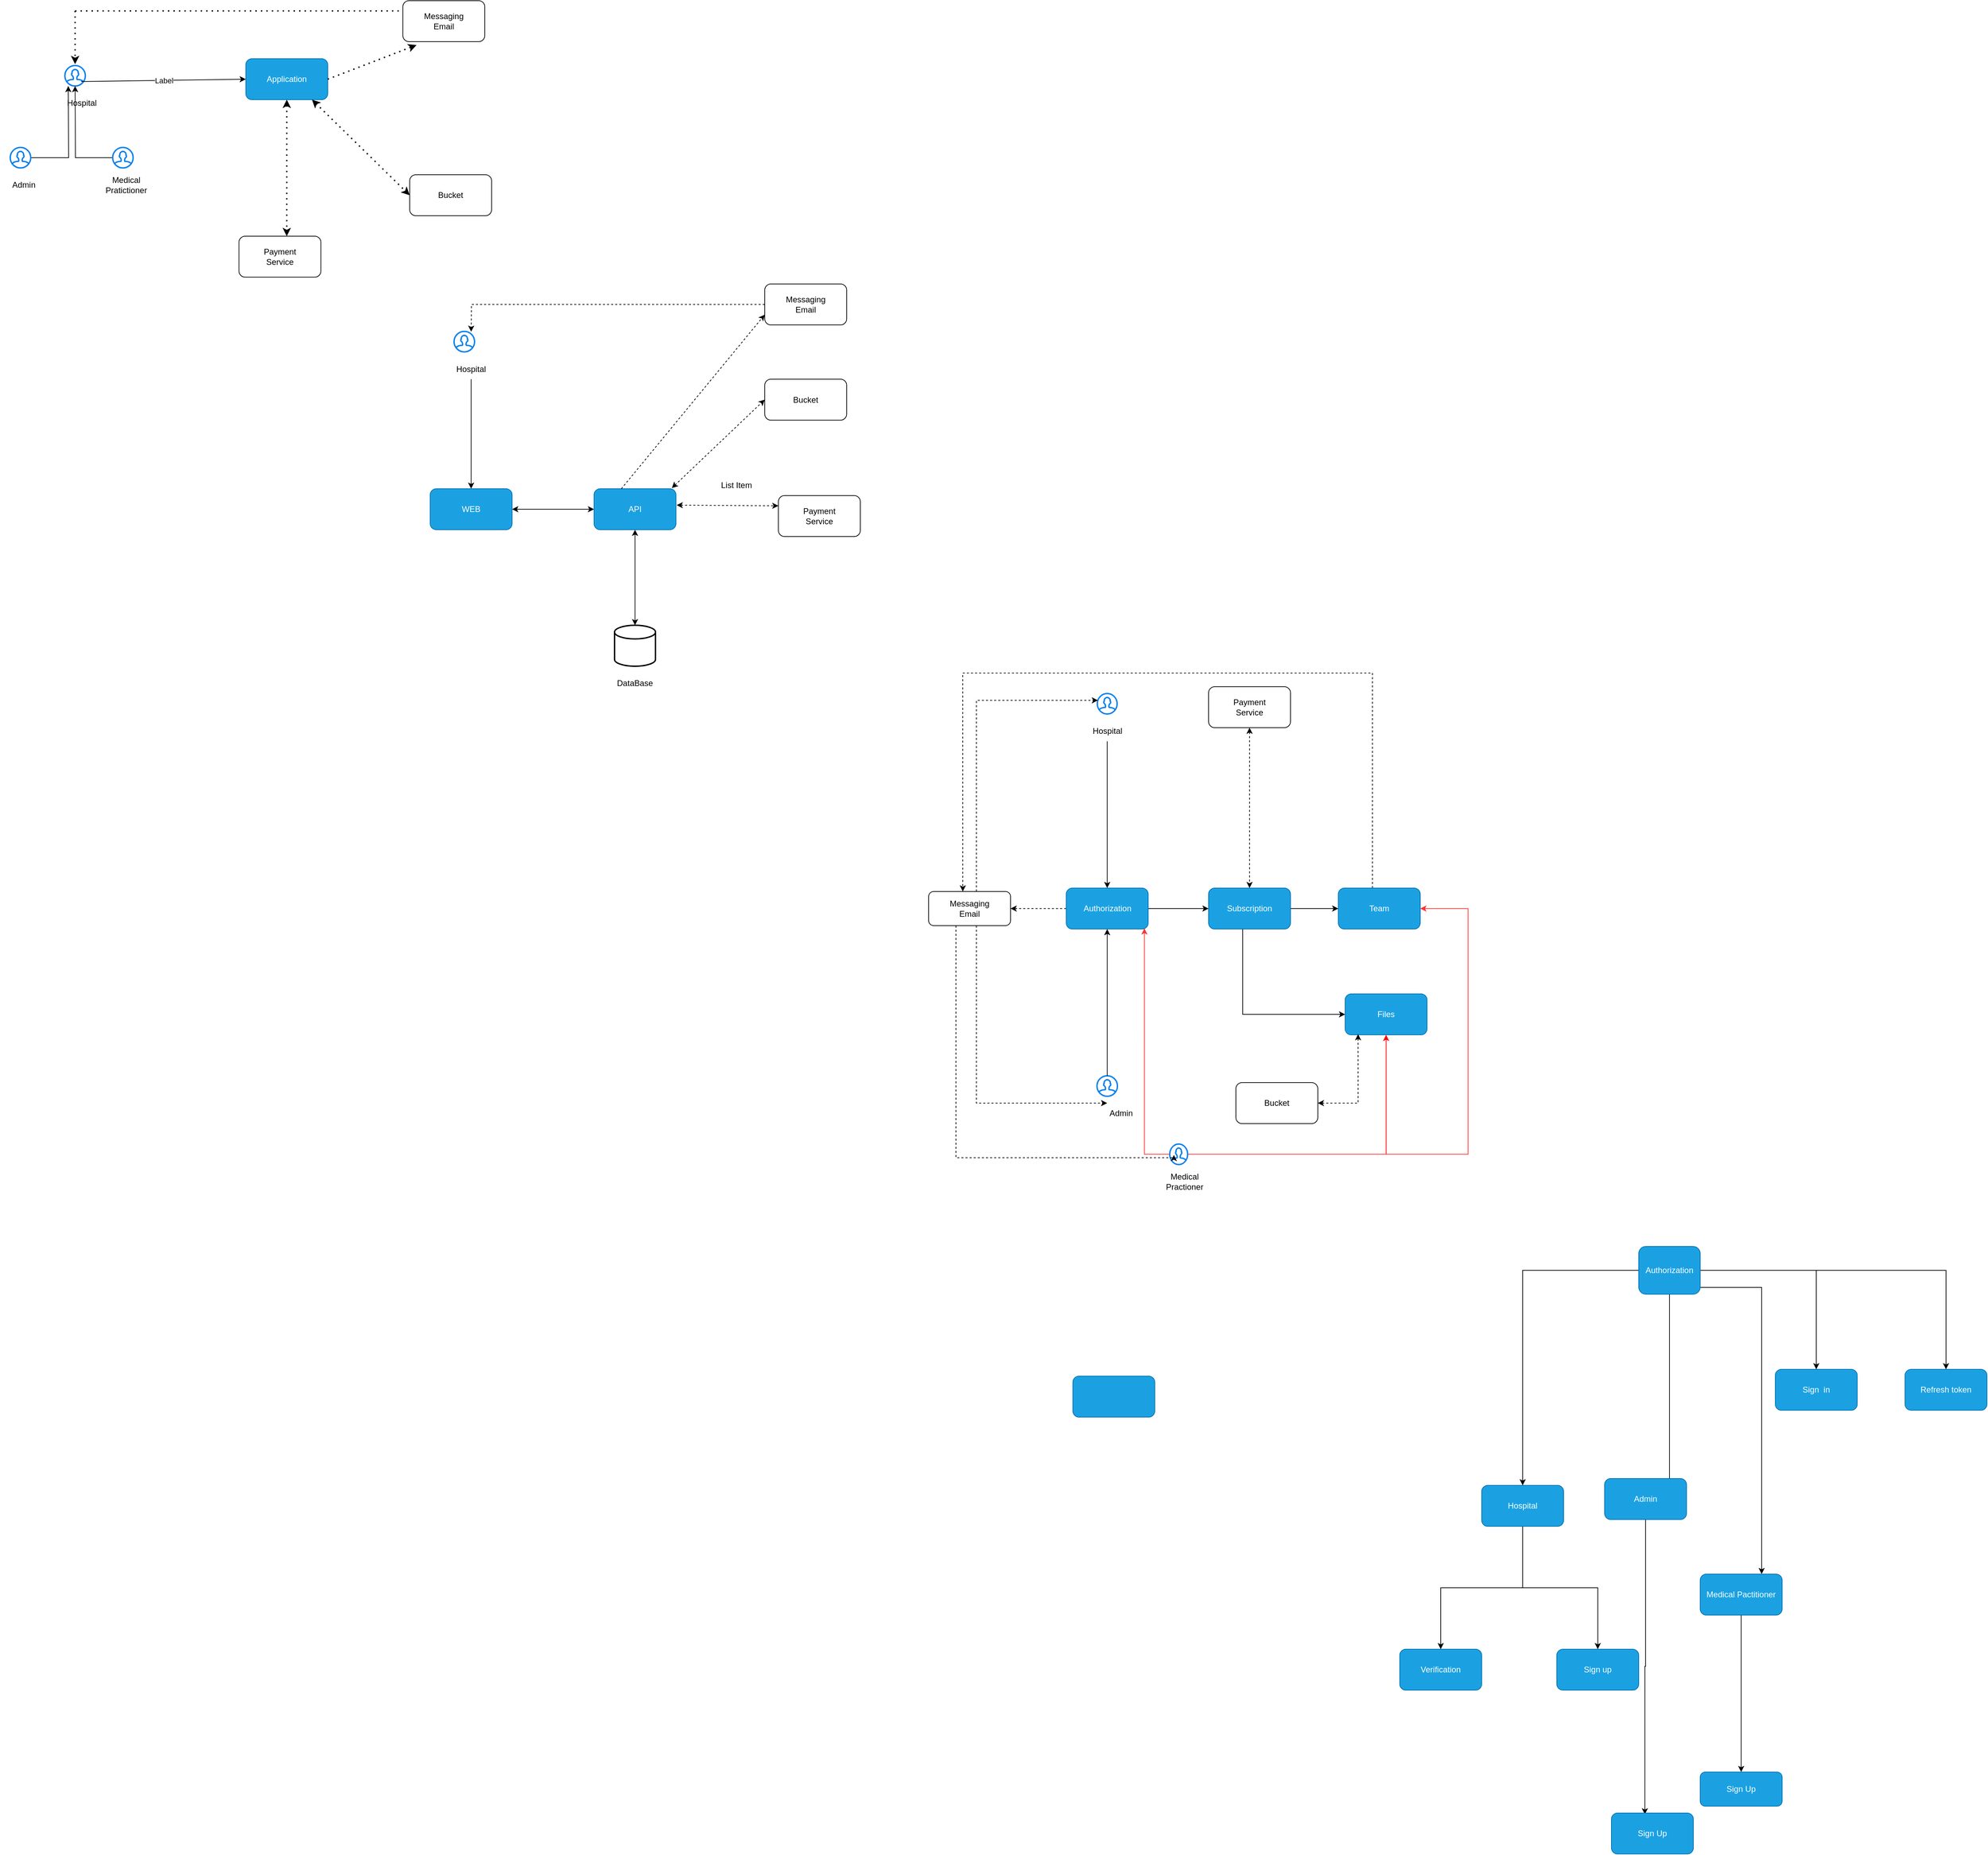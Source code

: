 <mxfile version="21.6.6" type="device">
  <diagram name="Page-1" id="iUmDWSW_JECSCk9qFam6">
    <mxGraphModel dx="954" dy="642" grid="1" gridSize="10" guides="1" tooltips="1" connect="1" arrows="1" fold="1" page="1" pageScale="1" pageWidth="827" pageHeight="1169" math="0" shadow="0">
      <root>
        <mxCell id="0" />
        <mxCell id="1" parent="0" />
        <mxCell id="njAtudCXM7cke4fAsIR4-3" value="" style="group" parent="1" vertex="1" connectable="0">
          <mxGeometry x="110" y="160" width="80" height="70" as="geometry" />
        </mxCell>
        <mxCell id="njAtudCXM7cke4fAsIR4-1" value="" style="html=1;verticalLabelPosition=bottom;align=center;labelBackgroundColor=#ffffff;verticalAlign=top;strokeWidth=2;strokeColor=#0080F0;shadow=0;dashed=0;shape=mxgraph.ios7.icons.user;" parent="njAtudCXM7cke4fAsIR4-3" vertex="1">
          <mxGeometry x="15" width="30" height="30" as="geometry" />
        </mxCell>
        <mxCell id="njAtudCXM7cke4fAsIR4-2" value="Hospital" style="text;html=1;strokeColor=none;fillColor=none;align=center;verticalAlign=middle;whiteSpace=wrap;rounded=0;container=1;" parent="njAtudCXM7cke4fAsIR4-3" vertex="1" collapsed="1">
          <mxGeometry y="40" width="80" height="30" as="geometry">
            <mxRectangle y="40" width="60" height="30" as="alternateBounds" />
          </mxGeometry>
        </mxCell>
        <mxCell id="njAtudCXM7cke4fAsIR4-4" value="Application" style="rounded=1;whiteSpace=wrap;html=1;fillColor=#1ba1e2;fontColor=#ffffff;strokeColor=#006EAF;" parent="1" vertex="1">
          <mxGeometry x="390" y="150" width="120" height="60" as="geometry" />
        </mxCell>
        <mxCell id="njAtudCXM7cke4fAsIR4-5" value="" style="group" parent="1" vertex="1" connectable="0">
          <mxGeometry x="180" y="280" width="70" height="70" as="geometry" />
        </mxCell>
        <mxCell id="njAtudCXM7cke4fAsIR4-32" style="edgeStyle=orthogonalEdgeStyle;rounded=0;orthogonalLoop=1;jettySize=auto;html=1;" parent="njAtudCXM7cke4fAsIR4-5" source="njAtudCXM7cke4fAsIR4-6" edge="1">
          <mxGeometry relative="1" as="geometry">
            <mxPoint x="-40" y="-90" as="targetPoint" />
          </mxGeometry>
        </mxCell>
        <mxCell id="njAtudCXM7cke4fAsIR4-6" value="" style="html=1;verticalLabelPosition=bottom;align=center;labelBackgroundColor=#ffffff;verticalAlign=top;strokeWidth=2;strokeColor=#0080F0;shadow=0;dashed=0;shape=mxgraph.ios7.icons.user;" parent="njAtudCXM7cke4fAsIR4-5" vertex="1">
          <mxGeometry x="15" width="30" height="30" as="geometry" />
        </mxCell>
        <mxCell id="njAtudCXM7cke4fAsIR4-7" value="Medical Pratictioner" style="text;html=1;strokeColor=none;fillColor=none;align=center;verticalAlign=middle;whiteSpace=wrap;rounded=0;container=1;" parent="njAtudCXM7cke4fAsIR4-5" vertex="1" collapsed="1">
          <mxGeometry y="40" width="70" height="30" as="geometry">
            <mxRectangle y="40" width="60" height="30" as="alternateBounds" />
          </mxGeometry>
        </mxCell>
        <mxCell id="njAtudCXM7cke4fAsIR4-9" value="" style="group" parent="1" vertex="1" connectable="0">
          <mxGeometry x="30" y="280" width="70" height="70" as="geometry" />
        </mxCell>
        <mxCell id="njAtudCXM7cke4fAsIR4-31" style="edgeStyle=orthogonalEdgeStyle;rounded=0;orthogonalLoop=1;jettySize=auto;html=1;" parent="njAtudCXM7cke4fAsIR4-9" source="njAtudCXM7cke4fAsIR4-10" edge="1">
          <mxGeometry relative="1" as="geometry">
            <mxPoint x="100" y="-90" as="targetPoint" />
          </mxGeometry>
        </mxCell>
        <mxCell id="njAtudCXM7cke4fAsIR4-10" value="" style="html=1;verticalLabelPosition=bottom;align=center;labelBackgroundColor=#ffffff;verticalAlign=top;strokeWidth=2;strokeColor=#0080F0;shadow=0;dashed=0;shape=mxgraph.ios7.icons.user;" parent="njAtudCXM7cke4fAsIR4-9" vertex="1">
          <mxGeometry x="15" width="30" height="30" as="geometry" />
        </mxCell>
        <mxCell id="njAtudCXM7cke4fAsIR4-11" value="Admin" style="text;html=1;strokeColor=none;fillColor=none;align=center;verticalAlign=middle;whiteSpace=wrap;rounded=0;container=1;" parent="njAtudCXM7cke4fAsIR4-9" vertex="1" collapsed="1">
          <mxGeometry y="40" width="70" height="30" as="geometry">
            <mxRectangle y="40" width="60" height="30" as="alternateBounds" />
          </mxGeometry>
        </mxCell>
        <mxCell id="njAtudCXM7cke4fAsIR4-18" value="" style="endArrow=classic;html=1;rounded=0;exitX=0.8;exitY=0.783;exitDx=0;exitDy=0;exitPerimeter=0;entryX=0;entryY=0.5;entryDx=0;entryDy=0;" parent="1" source="njAtudCXM7cke4fAsIR4-1" target="njAtudCXM7cke4fAsIR4-4" edge="1">
          <mxGeometry relative="1" as="geometry">
            <mxPoint x="210" y="190" as="sourcePoint" />
            <mxPoint x="310" y="190" as="targetPoint" />
          </mxGeometry>
        </mxCell>
        <mxCell id="njAtudCXM7cke4fAsIR4-19" value="Label" style="edgeLabel;resizable=0;html=1;align=center;verticalAlign=middle;" parent="njAtudCXM7cke4fAsIR4-18" connectable="0" vertex="1">
          <mxGeometry relative="1" as="geometry" />
        </mxCell>
        <mxCell id="njAtudCXM7cke4fAsIR4-20" value="Messaging&lt;br&gt;Email" style="rounded=1;whiteSpace=wrap;html=1;" parent="1" vertex="1">
          <mxGeometry x="620" y="65" width="120" height="60" as="geometry" />
        </mxCell>
        <mxCell id="njAtudCXM7cke4fAsIR4-21" value="Payment&lt;br&gt;Service" style="rounded=1;whiteSpace=wrap;html=1;" parent="1" vertex="1">
          <mxGeometry x="380" y="410" width="120" height="60" as="geometry" />
        </mxCell>
        <mxCell id="njAtudCXM7cke4fAsIR4-22" value="" style="endArrow=none;dashed=1;html=1;dashPattern=1 3;strokeWidth=2;rounded=0;entryX=0;entryY=0.25;entryDx=0;entryDy=0;startArrow=none;startFill=0;" parent="1" target="njAtudCXM7cke4fAsIR4-20" edge="1">
          <mxGeometry width="50" height="50" relative="1" as="geometry">
            <mxPoint x="140" y="80" as="sourcePoint" />
            <mxPoint x="610" y="80" as="targetPoint" />
          </mxGeometry>
        </mxCell>
        <mxCell id="njAtudCXM7cke4fAsIR4-24" value="" style="endArrow=classic;dashed=1;html=1;dashPattern=1 3;strokeWidth=2;rounded=0;exitX=0.5;exitY=1;exitDx=0;exitDy=0;startArrow=classic;startFill=1;entryX=0.583;entryY=0;entryDx=0;entryDy=0;entryPerimeter=0;endFill=1;" parent="1" source="njAtudCXM7cke4fAsIR4-4" target="njAtudCXM7cke4fAsIR4-21" edge="1">
          <mxGeometry width="50" height="50" relative="1" as="geometry">
            <mxPoint x="450" y="220" as="sourcePoint" />
            <mxPoint x="450" y="320" as="targetPoint" />
          </mxGeometry>
        </mxCell>
        <mxCell id="njAtudCXM7cke4fAsIR4-27" value="Bucket" style="rounded=1;whiteSpace=wrap;html=1;" parent="1" vertex="1">
          <mxGeometry x="630" y="320" width="120" height="60" as="geometry" />
        </mxCell>
        <mxCell id="njAtudCXM7cke4fAsIR4-28" value="" style="endArrow=classic;dashed=1;html=1;dashPattern=1 3;strokeWidth=2;rounded=0;exitX=0.808;exitY=1;exitDx=0;exitDy=0;startArrow=classic;startFill=1;entryX=0;entryY=0.5;entryDx=0;entryDy=0;endFill=1;exitPerimeter=0;" parent="1" source="njAtudCXM7cke4fAsIR4-4" target="njAtudCXM7cke4fAsIR4-27" edge="1">
          <mxGeometry width="50" height="50" relative="1" as="geometry">
            <mxPoint x="460" y="220" as="sourcePoint" />
            <mxPoint x="460" y="420" as="targetPoint" />
          </mxGeometry>
        </mxCell>
        <mxCell id="njAtudCXM7cke4fAsIR4-29" value="" style="endArrow=classic;dashed=1;html=1;dashPattern=1 3;strokeWidth=2;rounded=0;exitX=1;exitY=0.5;exitDx=0;exitDy=0;startArrow=none;startFill=0;endFill=1;" parent="1" source="njAtudCXM7cke4fAsIR4-4" edge="1">
          <mxGeometry width="50" height="50" relative="1" as="geometry">
            <mxPoint x="460" y="220" as="sourcePoint" />
            <mxPoint x="640" y="130" as="targetPoint" />
            <Array as="points" />
          </mxGeometry>
        </mxCell>
        <mxCell id="njAtudCXM7cke4fAsIR4-30" value="" style="endArrow=classic;dashed=1;html=1;dashPattern=1 3;strokeWidth=2;rounded=0;entryX=0.5;entryY=-0.067;entryDx=0;entryDy=0;startArrow=none;startFill=0;entryPerimeter=0;endFill=1;" parent="1" target="njAtudCXM7cke4fAsIR4-1" edge="1">
          <mxGeometry width="50" height="50" relative="1" as="geometry">
            <mxPoint x="140" y="80" as="sourcePoint" />
            <mxPoint x="630" y="90" as="targetPoint" />
            <Array as="points">
              <mxPoint x="140" y="100" />
            </Array>
          </mxGeometry>
        </mxCell>
        <mxCell id="njAtudCXM7cke4fAsIR4-33" value="WEB" style="rounded=1;whiteSpace=wrap;html=1;fillColor=#1ba1e2;fontColor=#ffffff;strokeColor=#006EAF;" parent="1" vertex="1">
          <mxGeometry x="660" y="780" width="120" height="60" as="geometry" />
        </mxCell>
        <mxCell id="njAtudCXM7cke4fAsIR4-39" style="edgeStyle=orthogonalEdgeStyle;rounded=0;orthogonalLoop=1;jettySize=auto;html=1;startArrow=classic;startFill=1;" parent="1" source="njAtudCXM7cke4fAsIR4-34" target="njAtudCXM7cke4fAsIR4-33" edge="1">
          <mxGeometry relative="1" as="geometry" />
        </mxCell>
        <mxCell id="njAtudCXM7cke4fAsIR4-34" value="API" style="rounded=1;whiteSpace=wrap;html=1;fillColor=#1ba1e2;fontColor=#ffffff;strokeColor=#006EAF;" parent="1" vertex="1">
          <mxGeometry x="900" y="780" width="120" height="60" as="geometry" />
        </mxCell>
        <mxCell id="njAtudCXM7cke4fAsIR4-37" value="" style="endArrow=classic;startArrow=classic;html=1;rounded=0;" parent="1" source="njAtudCXM7cke4fAsIR4-36" target="njAtudCXM7cke4fAsIR4-34" edge="1">
          <mxGeometry width="50" height="50" relative="1" as="geometry">
            <mxPoint x="960" y="820" as="sourcePoint" />
            <mxPoint x="880" y="700" as="targetPoint" />
          </mxGeometry>
        </mxCell>
        <mxCell id="njAtudCXM7cke4fAsIR4-40" value="" style="group" parent="1" vertex="1" connectable="0">
          <mxGeometry x="680" y="549.5" width="80" height="70" as="geometry" />
        </mxCell>
        <mxCell id="njAtudCXM7cke4fAsIR4-41" value="" style="html=1;verticalLabelPosition=bottom;align=center;labelBackgroundColor=#ffffff;verticalAlign=top;strokeWidth=2;strokeColor=#0080F0;shadow=0;dashed=0;shape=mxgraph.ios7.icons.user;" parent="njAtudCXM7cke4fAsIR4-40" vertex="1">
          <mxGeometry x="15" width="30" height="30" as="geometry" />
        </mxCell>
        <mxCell id="njAtudCXM7cke4fAsIR4-42" value="Hospital" style="text;html=1;strokeColor=none;fillColor=none;align=center;verticalAlign=middle;whiteSpace=wrap;rounded=0;container=1;" parent="njAtudCXM7cke4fAsIR4-40" vertex="1" collapsed="1">
          <mxGeometry y="40" width="80" height="30" as="geometry">
            <mxRectangle y="40" width="60" height="30" as="alternateBounds" />
          </mxGeometry>
        </mxCell>
        <mxCell id="njAtudCXM7cke4fAsIR4-43" style="edgeStyle=orthogonalEdgeStyle;rounded=0;orthogonalLoop=1;jettySize=auto;html=1;" parent="1" source="njAtudCXM7cke4fAsIR4-42" target="njAtudCXM7cke4fAsIR4-33" edge="1">
          <mxGeometry relative="1" as="geometry" />
        </mxCell>
        <mxCell id="njAtudCXM7cke4fAsIR4-51" style="edgeStyle=orthogonalEdgeStyle;rounded=0;orthogonalLoop=1;jettySize=auto;html=1;dashed=1;" parent="1" source="njAtudCXM7cke4fAsIR4-45" edge="1">
          <mxGeometry relative="1" as="geometry">
            <mxPoint x="720" y="550" as="targetPoint" />
          </mxGeometry>
        </mxCell>
        <mxCell id="njAtudCXM7cke4fAsIR4-45" value="Messaging&lt;br&gt;Email" style="rounded=1;whiteSpace=wrap;html=1;" parent="1" vertex="1">
          <mxGeometry x="1150" y="480" width="120" height="60" as="geometry" />
        </mxCell>
        <mxCell id="njAtudCXM7cke4fAsIR4-46" value="Bucket" style="rounded=1;whiteSpace=wrap;html=1;" parent="1" vertex="1">
          <mxGeometry x="1150" y="619.5" width="120" height="60" as="geometry" />
        </mxCell>
        <mxCell id="njAtudCXM7cke4fAsIR4-47" value="Payment&lt;br&gt;Service" style="rounded=1;whiteSpace=wrap;html=1;" parent="1" vertex="1">
          <mxGeometry x="1170" y="790" width="120" height="60" as="geometry" />
        </mxCell>
        <mxCell id="njAtudCXM7cke4fAsIR4-48" value="" style="endArrow=classic;startArrow=none;html=1;rounded=0;entryX=0;entryY=0.75;entryDx=0;entryDy=0;dashed=1;startFill=0;" parent="1" target="njAtudCXM7cke4fAsIR4-45" edge="1">
          <mxGeometry width="50" height="50" relative="1" as="geometry">
            <mxPoint x="940" y="780" as="sourcePoint" />
            <mxPoint x="1140" y="530" as="targetPoint" />
          </mxGeometry>
        </mxCell>
        <mxCell id="njAtudCXM7cke4fAsIR4-49" value="" style="endArrow=classic;startArrow=classic;html=1;rounded=0;entryX=0;entryY=0.5;entryDx=0;entryDy=0;exitX=0.95;exitY=-0.017;exitDx=0;exitDy=0;exitPerimeter=0;dashed=1;" parent="1" source="njAtudCXM7cke4fAsIR4-34" target="njAtudCXM7cke4fAsIR4-46" edge="1">
          <mxGeometry width="50" height="50" relative="1" as="geometry">
            <mxPoint x="1020" y="780" as="sourcePoint" />
            <mxPoint x="1150" y="540" as="targetPoint" />
          </mxGeometry>
        </mxCell>
        <mxCell id="njAtudCXM7cke4fAsIR4-50" value="" style="endArrow=classic;startArrow=classic;html=1;rounded=0;entryX=0;entryY=0.25;entryDx=0;entryDy=0;exitX=1.008;exitY=0.4;exitDx=0;exitDy=0;exitPerimeter=0;dashed=1;" parent="1" source="njAtudCXM7cke4fAsIR4-34" target="njAtudCXM7cke4fAsIR4-47" edge="1">
          <mxGeometry width="50" height="50" relative="1" as="geometry">
            <mxPoint x="1030" y="790" as="sourcePoint" />
            <mxPoint x="1160" y="660" as="targetPoint" />
          </mxGeometry>
        </mxCell>
        <mxCell id="rXmqI5UX0Zak3PLtBR_P-2" value="" style="group" vertex="1" connectable="0" parent="1">
          <mxGeometry x="1622.5" y="1080" width="77.5" height="70" as="geometry" />
        </mxCell>
        <mxCell id="rXmqI5UX0Zak3PLtBR_P-3" value="" style="html=1;verticalLabelPosition=bottom;align=center;labelBackgroundColor=#ffffff;verticalAlign=top;strokeWidth=2;strokeColor=#0080F0;shadow=0;dashed=0;shape=mxgraph.ios7.icons.user;" vertex="1" parent="rXmqI5UX0Zak3PLtBR_P-2">
          <mxGeometry x="14.531" width="29.062" height="30" as="geometry" />
        </mxCell>
        <mxCell id="rXmqI5UX0Zak3PLtBR_P-4" value="Hospital" style="text;html=1;strokeColor=none;fillColor=none;align=center;verticalAlign=middle;whiteSpace=wrap;rounded=0;container=1;" vertex="1" parent="rXmqI5UX0Zak3PLtBR_P-2">
          <mxGeometry y="40" width="58.125" height="30" as="geometry">
            <mxRectangle y="40" width="80" height="30" as="alternateBounds" />
          </mxGeometry>
        </mxCell>
        <mxCell id="rXmqI5UX0Zak3PLtBR_P-6" value="" style="rounded=1;whiteSpace=wrap;html=1;fillColor=#1ba1e2;fontColor=#ffffff;strokeColor=#006EAF;" vertex="1" parent="1">
          <mxGeometry x="1601.25" y="2080" width="120" height="60" as="geometry" />
        </mxCell>
        <mxCell id="rXmqI5UX0Zak3PLtBR_P-32" style="edgeStyle=orthogonalEdgeStyle;rounded=0;orthogonalLoop=1;jettySize=auto;html=1;entryX=1;entryY=0.5;entryDx=0;entryDy=0;dashed=1;" edge="1" parent="1" source="rXmqI5UX0Zak3PLtBR_P-7" target="rXmqI5UX0Zak3PLtBR_P-26">
          <mxGeometry relative="1" as="geometry" />
        </mxCell>
        <mxCell id="rXmqI5UX0Zak3PLtBR_P-36" style="edgeStyle=orthogonalEdgeStyle;rounded=0;orthogonalLoop=1;jettySize=auto;html=1;" edge="1" parent="1" source="rXmqI5UX0Zak3PLtBR_P-7" target="rXmqI5UX0Zak3PLtBR_P-34">
          <mxGeometry relative="1" as="geometry" />
        </mxCell>
        <mxCell id="rXmqI5UX0Zak3PLtBR_P-7" value="Authorization" style="rounded=1;whiteSpace=wrap;html=1;fillColor=#1ba1e2;fontColor=#ffffff;strokeColor=#006EAF;" vertex="1" parent="1">
          <mxGeometry x="1591.56" y="1365" width="120" height="60" as="geometry" />
        </mxCell>
        <mxCell id="rXmqI5UX0Zak3PLtBR_P-8" value="" style="group" vertex="1" connectable="0" parent="1">
          <mxGeometry x="1631.56" y="1640" width="80" height="70" as="geometry" />
        </mxCell>
        <mxCell id="rXmqI5UX0Zak3PLtBR_P-9" value="" style="html=1;verticalLabelPosition=bottom;align=center;labelBackgroundColor=#ffffff;verticalAlign=top;strokeWidth=2;strokeColor=#0080F0;shadow=0;dashed=0;shape=mxgraph.ios7.icons.user;" vertex="1" parent="rXmqI5UX0Zak3PLtBR_P-8">
          <mxGeometry x="5" width="30" height="30" as="geometry" />
        </mxCell>
        <mxCell id="rXmqI5UX0Zak3PLtBR_P-10" value="Admin" style="text;html=1;strokeColor=none;fillColor=none;align=center;verticalAlign=middle;whiteSpace=wrap;rounded=0;container=1;" vertex="1" collapsed="1" parent="rXmqI5UX0Zak3PLtBR_P-8">
          <mxGeometry y="40" width="80" height="30" as="geometry">
            <mxRectangle y="40" width="60" height="30" as="alternateBounds" />
          </mxGeometry>
        </mxCell>
        <mxCell id="rXmqI5UX0Zak3PLtBR_P-12" value="" style="group" vertex="1" connectable="0" parent="1">
          <mxGeometry x="1730" y="1740" width="70" height="70" as="geometry" />
        </mxCell>
        <mxCell id="rXmqI5UX0Zak3PLtBR_P-13" value="" style="html=1;verticalLabelPosition=bottom;align=center;labelBackgroundColor=#ffffff;verticalAlign=top;strokeWidth=2;strokeColor=#0080F0;shadow=0;dashed=0;shape=mxgraph.ios7.icons.user;" vertex="1" parent="rXmqI5UX0Zak3PLtBR_P-12">
          <mxGeometry x="13.13" width="26.25" height="30" as="geometry" />
        </mxCell>
        <mxCell id="rXmqI5UX0Zak3PLtBR_P-14" value="Medical Practioner" style="text;html=1;strokeColor=none;fillColor=none;align=center;verticalAlign=middle;whiteSpace=wrap;rounded=0;container=1;" vertex="1" collapsed="1" parent="rXmqI5UX0Zak3PLtBR_P-12">
          <mxGeometry y="40" width="70" height="30" as="geometry">
            <mxRectangle y="40" width="60" height="30" as="alternateBounds" />
          </mxGeometry>
        </mxCell>
        <mxCell id="rXmqI5UX0Zak3PLtBR_P-16" style="edgeStyle=orthogonalEdgeStyle;rounded=0;orthogonalLoop=1;jettySize=auto;html=1;entryX=0.5;entryY=0;entryDx=0;entryDy=0;" edge="1" parent="1" source="rXmqI5UX0Zak3PLtBR_P-4" target="rXmqI5UX0Zak3PLtBR_P-7">
          <mxGeometry relative="1" as="geometry" />
        </mxCell>
        <mxCell id="rXmqI5UX0Zak3PLtBR_P-19" value="" style="group" vertex="1" connectable="0" parent="1">
          <mxGeometry x="930" y="980" width="60" height="100" as="geometry" />
        </mxCell>
        <mxCell id="njAtudCXM7cke4fAsIR4-36" value="" style="strokeWidth=2;html=1;shape=mxgraph.flowchart.database;whiteSpace=wrap;" parent="rXmqI5UX0Zak3PLtBR_P-19" vertex="1">
          <mxGeometry width="60" height="60" as="geometry" />
        </mxCell>
        <mxCell id="rXmqI5UX0Zak3PLtBR_P-18" value="DataBase" style="text;html=1;strokeColor=none;fillColor=none;align=center;verticalAlign=middle;whiteSpace=wrap;rounded=0;" vertex="1" parent="rXmqI5UX0Zak3PLtBR_P-19">
          <mxGeometry y="70" width="60" height="30" as="geometry" />
        </mxCell>
        <mxCell id="rXmqI5UX0Zak3PLtBR_P-20" value="List Item" style="text;strokeColor=none;fillColor=none;align=left;verticalAlign=middle;spacingLeft=4;spacingRight=4;overflow=hidden;points=[[0,0.5],[1,0.5]];portConstraint=eastwest;rotatable=0;whiteSpace=wrap;html=1;" vertex="1" parent="1">
          <mxGeometry x="1080" y="760" width="80" height="30" as="geometry" />
        </mxCell>
        <mxCell id="rXmqI5UX0Zak3PLtBR_P-27" style="edgeStyle=orthogonalEdgeStyle;rounded=0;orthogonalLoop=1;jettySize=auto;html=1;entryX=0.033;entryY=0.333;entryDx=0;entryDy=0;entryPerimeter=0;dashed=1;endArrow=classic;endFill=1;" edge="1" parent="1" source="rXmqI5UX0Zak3PLtBR_P-26" target="rXmqI5UX0Zak3PLtBR_P-3">
          <mxGeometry relative="1" as="geometry">
            <Array as="points">
              <mxPoint x="1460" y="1090" />
            </Array>
          </mxGeometry>
        </mxCell>
        <mxCell id="rXmqI5UX0Zak3PLtBR_P-39" style="edgeStyle=orthogonalEdgeStyle;rounded=0;orthogonalLoop=1;jettySize=auto;html=1;entryX=0.25;entryY=0;entryDx=0;entryDy=0;dashed=1;" edge="1" parent="1" source="rXmqI5UX0Zak3PLtBR_P-26" target="rXmqI5UX0Zak3PLtBR_P-10">
          <mxGeometry relative="1" as="geometry">
            <Array as="points">
              <mxPoint x="1460" y="1680" />
            </Array>
          </mxGeometry>
        </mxCell>
        <mxCell id="rXmqI5UX0Zak3PLtBR_P-46" style="edgeStyle=orthogonalEdgeStyle;rounded=0;orthogonalLoop=1;jettySize=auto;html=1;entryX=0.233;entryY=0.533;entryDx=0;entryDy=0;entryPerimeter=0;dashed=1;" edge="1" parent="1" source="rXmqI5UX0Zak3PLtBR_P-26" target="rXmqI5UX0Zak3PLtBR_P-13">
          <mxGeometry relative="1" as="geometry">
            <Array as="points">
              <mxPoint x="1430" y="1760" />
              <mxPoint x="1749" y="1760" />
            </Array>
          </mxGeometry>
        </mxCell>
        <mxCell id="rXmqI5UX0Zak3PLtBR_P-26" value="Messaging&lt;br&gt;Email" style="rounded=1;whiteSpace=wrap;html=1;" vertex="1" parent="1">
          <mxGeometry x="1390" y="1370" width="120" height="50" as="geometry" />
        </mxCell>
        <mxCell id="rXmqI5UX0Zak3PLtBR_P-44" style="edgeStyle=orthogonalEdgeStyle;rounded=0;orthogonalLoop=1;jettySize=auto;html=1;entryX=0.417;entryY=0;entryDx=0;entryDy=0;entryPerimeter=0;dashed=1;" edge="1" parent="1" source="rXmqI5UX0Zak3PLtBR_P-33" target="rXmqI5UX0Zak3PLtBR_P-26">
          <mxGeometry relative="1" as="geometry">
            <mxPoint x="1480" y="950" as="targetPoint" />
            <Array as="points">
              <mxPoint x="2040" y="1050" />
              <mxPoint x="1440" y="1050" />
            </Array>
          </mxGeometry>
        </mxCell>
        <mxCell id="rXmqI5UX0Zak3PLtBR_P-33" value="Team" style="rounded=1;whiteSpace=wrap;html=1;fillColor=#1ba1e2;fontColor=#ffffff;strokeColor=#006EAF;" vertex="1" parent="1">
          <mxGeometry x="1990" y="1365" width="120" height="60" as="geometry" />
        </mxCell>
        <mxCell id="rXmqI5UX0Zak3PLtBR_P-37" style="edgeStyle=orthogonalEdgeStyle;rounded=0;orthogonalLoop=1;jettySize=auto;html=1;" edge="1" parent="1" source="rXmqI5UX0Zak3PLtBR_P-34" target="rXmqI5UX0Zak3PLtBR_P-33">
          <mxGeometry relative="1" as="geometry" />
        </mxCell>
        <mxCell id="rXmqI5UX0Zak3PLtBR_P-43" style="edgeStyle=orthogonalEdgeStyle;rounded=0;orthogonalLoop=1;jettySize=auto;html=1;entryX=0;entryY=0.5;entryDx=0;entryDy=0;" edge="1" parent="1" source="rXmqI5UX0Zak3PLtBR_P-34" target="rXmqI5UX0Zak3PLtBR_P-42">
          <mxGeometry relative="1" as="geometry">
            <Array as="points">
              <mxPoint x="1850" y="1550" />
            </Array>
          </mxGeometry>
        </mxCell>
        <mxCell id="rXmqI5UX0Zak3PLtBR_P-34" value="Subscription" style="rounded=1;whiteSpace=wrap;html=1;fillColor=#1ba1e2;fontColor=#ffffff;strokeColor=#006EAF;" vertex="1" parent="1">
          <mxGeometry x="1800" y="1365" width="120" height="60" as="geometry" />
        </mxCell>
        <mxCell id="rXmqI5UX0Zak3PLtBR_P-41" style="edgeStyle=orthogonalEdgeStyle;rounded=0;orthogonalLoop=1;jettySize=auto;html=1;entryX=0.5;entryY=1;entryDx=0;entryDy=0;" edge="1" parent="1" source="rXmqI5UX0Zak3PLtBR_P-9" target="rXmqI5UX0Zak3PLtBR_P-7">
          <mxGeometry relative="1" as="geometry" />
        </mxCell>
        <mxCell id="rXmqI5UX0Zak3PLtBR_P-42" value="Files" style="rounded=1;whiteSpace=wrap;html=1;fillColor=#1ba1e2;fontColor=#ffffff;strokeColor=#006EAF;" vertex="1" parent="1">
          <mxGeometry x="2000" y="1520" width="120" height="60" as="geometry" />
        </mxCell>
        <mxCell id="rXmqI5UX0Zak3PLtBR_P-47" style="edgeStyle=orthogonalEdgeStyle;rounded=0;orthogonalLoop=1;jettySize=auto;html=1;entryX=0.954;entryY=0.983;entryDx=0;entryDy=0;entryPerimeter=0;strokeColor=#FF3333;" edge="1" parent="1" source="rXmqI5UX0Zak3PLtBR_P-13" target="rXmqI5UX0Zak3PLtBR_P-7">
          <mxGeometry relative="1" as="geometry" />
        </mxCell>
        <mxCell id="rXmqI5UX0Zak3PLtBR_P-48" style="edgeStyle=orthogonalEdgeStyle;rounded=0;orthogonalLoop=1;jettySize=auto;html=1;strokeColor=#FF0000;" edge="1" parent="1" source="rXmqI5UX0Zak3PLtBR_P-13" target="rXmqI5UX0Zak3PLtBR_P-42">
          <mxGeometry relative="1" as="geometry" />
        </mxCell>
        <mxCell id="rXmqI5UX0Zak3PLtBR_P-50" style="edgeStyle=orthogonalEdgeStyle;rounded=0;orthogonalLoop=1;jettySize=auto;html=1;entryX=1;entryY=0.5;entryDx=0;entryDy=0;strokeColor=#FF3333;" edge="1" parent="1" source="rXmqI5UX0Zak3PLtBR_P-13" target="rXmqI5UX0Zak3PLtBR_P-33">
          <mxGeometry relative="1" as="geometry">
            <Array as="points">
              <mxPoint x="2180" y="1755" />
              <mxPoint x="2180" y="1395" />
            </Array>
          </mxGeometry>
        </mxCell>
        <mxCell id="rXmqI5UX0Zak3PLtBR_P-52" style="edgeStyle=orthogonalEdgeStyle;rounded=0;orthogonalLoop=1;jettySize=auto;html=1;dashed=1;startArrow=classic;startFill=1;" edge="1" parent="1" source="rXmqI5UX0Zak3PLtBR_P-51" target="rXmqI5UX0Zak3PLtBR_P-34">
          <mxGeometry relative="1" as="geometry" />
        </mxCell>
        <mxCell id="rXmqI5UX0Zak3PLtBR_P-51" value="Payment&lt;br&gt;Service" style="rounded=1;whiteSpace=wrap;html=1;" vertex="1" parent="1">
          <mxGeometry x="1800" y="1070" width="120" height="60" as="geometry" />
        </mxCell>
        <mxCell id="rXmqI5UX0Zak3PLtBR_P-55" style="edgeStyle=orthogonalEdgeStyle;rounded=0;orthogonalLoop=1;jettySize=auto;html=1;exitX=1;exitY=0.5;exitDx=0;exitDy=0;entryX=0.158;entryY=0.983;entryDx=0;entryDy=0;entryPerimeter=0;dashed=1;startArrow=classic;startFill=1;" edge="1" parent="1" source="rXmqI5UX0Zak3PLtBR_P-53" target="rXmqI5UX0Zak3PLtBR_P-42">
          <mxGeometry relative="1" as="geometry" />
        </mxCell>
        <mxCell id="rXmqI5UX0Zak3PLtBR_P-53" value="Bucket" style="rounded=1;whiteSpace=wrap;html=1;" vertex="1" parent="1">
          <mxGeometry x="1840" y="1650" width="120" height="60" as="geometry" />
        </mxCell>
        <mxCell id="rXmqI5UX0Zak3PLtBR_P-66" style="edgeStyle=orthogonalEdgeStyle;rounded=0;orthogonalLoop=1;jettySize=auto;html=1;" edge="1" parent="1" source="rXmqI5UX0Zak3PLtBR_P-56" target="rXmqI5UX0Zak3PLtBR_P-57">
          <mxGeometry relative="1" as="geometry" />
        </mxCell>
        <mxCell id="rXmqI5UX0Zak3PLtBR_P-67" style="edgeStyle=orthogonalEdgeStyle;rounded=0;orthogonalLoop=1;jettySize=auto;html=1;entryX=0.792;entryY=0.167;entryDx=0;entryDy=0;entryPerimeter=0;startArrow=none;startFill=0;endArrow=classic;endFill=1;" edge="1" parent="1" source="rXmqI5UX0Zak3PLtBR_P-56" target="rXmqI5UX0Zak3PLtBR_P-58">
          <mxGeometry relative="1" as="geometry" />
        </mxCell>
        <mxCell id="rXmqI5UX0Zak3PLtBR_P-68" style="edgeStyle=orthogonalEdgeStyle;rounded=0;orthogonalLoop=1;jettySize=auto;html=1;" edge="1" parent="1" target="rXmqI5UX0Zak3PLtBR_P-59">
          <mxGeometry relative="1" as="geometry">
            <mxPoint x="2520" y="1950" as="sourcePoint" />
            <mxPoint x="2610" y="2298" as="targetPoint" />
            <Array as="points">
              <mxPoint x="2610" y="1950" />
            </Array>
          </mxGeometry>
        </mxCell>
        <mxCell id="rXmqI5UX0Zak3PLtBR_P-69" style="edgeStyle=orthogonalEdgeStyle;rounded=0;orthogonalLoop=1;jettySize=auto;html=1;" edge="1" parent="1" source="rXmqI5UX0Zak3PLtBR_P-56" target="rXmqI5UX0Zak3PLtBR_P-63">
          <mxGeometry relative="1" as="geometry" />
        </mxCell>
        <mxCell id="rXmqI5UX0Zak3PLtBR_P-70" style="edgeStyle=orthogonalEdgeStyle;rounded=0;orthogonalLoop=1;jettySize=auto;html=1;" edge="1" parent="1" source="rXmqI5UX0Zak3PLtBR_P-56" target="rXmqI5UX0Zak3PLtBR_P-64">
          <mxGeometry relative="1" as="geometry" />
        </mxCell>
        <mxCell id="rXmqI5UX0Zak3PLtBR_P-56" value="Authorization" style="rounded=1;whiteSpace=wrap;html=1;fillColor=#1ba1e2;fontColor=#ffffff;strokeColor=#006EAF;" vertex="1" parent="1">
          <mxGeometry x="2430" y="1890" width="90" height="70" as="geometry" />
        </mxCell>
        <mxCell id="rXmqI5UX0Zak3PLtBR_P-71" style="edgeStyle=orthogonalEdgeStyle;rounded=0;orthogonalLoop=1;jettySize=auto;html=1;" edge="1" parent="1" source="rXmqI5UX0Zak3PLtBR_P-57" target="rXmqI5UX0Zak3PLtBR_P-65">
          <mxGeometry relative="1" as="geometry" />
        </mxCell>
        <mxCell id="rXmqI5UX0Zak3PLtBR_P-74" style="edgeStyle=orthogonalEdgeStyle;rounded=0;orthogonalLoop=1;jettySize=auto;html=1;" edge="1" parent="1" source="rXmqI5UX0Zak3PLtBR_P-57" target="rXmqI5UX0Zak3PLtBR_P-72">
          <mxGeometry relative="1" as="geometry" />
        </mxCell>
        <mxCell id="rXmqI5UX0Zak3PLtBR_P-57" value="Hospital" style="rounded=1;whiteSpace=wrap;html=1;fillColor=#1ba1e2;fontColor=#ffffff;strokeColor=#006EAF;" vertex="1" parent="1">
          <mxGeometry x="2200" y="2240" width="120" height="60" as="geometry" />
        </mxCell>
        <mxCell id="rXmqI5UX0Zak3PLtBR_P-76" style="edgeStyle=orthogonalEdgeStyle;rounded=0;orthogonalLoop=1;jettySize=auto;html=1;entryX=0.408;entryY=0.033;entryDx=0;entryDy=0;entryPerimeter=0;" edge="1" parent="1" source="rXmqI5UX0Zak3PLtBR_P-58" target="rXmqI5UX0Zak3PLtBR_P-77">
          <mxGeometry relative="1" as="geometry">
            <mxPoint x="2440" y="2701" as="targetPoint" />
          </mxGeometry>
        </mxCell>
        <mxCell id="rXmqI5UX0Zak3PLtBR_P-58" value="Admin" style="rounded=1;whiteSpace=wrap;html=1;fillColor=#1ba1e2;fontColor=#ffffff;strokeColor=#006EAF;" vertex="1" parent="1">
          <mxGeometry x="2380" y="2230" width="120" height="60" as="geometry" />
        </mxCell>
        <mxCell id="rXmqI5UX0Zak3PLtBR_P-78" style="edgeStyle=orthogonalEdgeStyle;rounded=0;orthogonalLoop=1;jettySize=auto;html=1;" edge="1" parent="1" source="rXmqI5UX0Zak3PLtBR_P-59" target="rXmqI5UX0Zak3PLtBR_P-79">
          <mxGeometry relative="1" as="geometry">
            <mxPoint x="2580" y="2740" as="targetPoint" />
          </mxGeometry>
        </mxCell>
        <mxCell id="rXmqI5UX0Zak3PLtBR_P-59" value="Medical Pactitioner" style="rounded=1;whiteSpace=wrap;html=1;fillColor=#1ba1e2;fontColor=#ffffff;strokeColor=#006EAF;" vertex="1" parent="1">
          <mxGeometry x="2520" y="2370" width="120" height="60" as="geometry" />
        </mxCell>
        <mxCell id="rXmqI5UX0Zak3PLtBR_P-63" value="Sign&amp;nbsp; in" style="rounded=1;whiteSpace=wrap;html=1;fillColor=#1ba1e2;fontColor=#ffffff;strokeColor=#006EAF;" vertex="1" parent="1">
          <mxGeometry x="2630" y="2070" width="120" height="60" as="geometry" />
        </mxCell>
        <mxCell id="rXmqI5UX0Zak3PLtBR_P-64" value="Refresh token" style="rounded=1;whiteSpace=wrap;html=1;fillColor=#1ba1e2;fontColor=#ffffff;strokeColor=#006EAF;" vertex="1" parent="1">
          <mxGeometry x="2820" y="2070" width="120" height="60" as="geometry" />
        </mxCell>
        <mxCell id="rXmqI5UX0Zak3PLtBR_P-65" value="Verification" style="rounded=1;whiteSpace=wrap;html=1;fillColor=#1ba1e2;fontColor=#ffffff;strokeColor=#006EAF;" vertex="1" parent="1">
          <mxGeometry x="2080" y="2480" width="120" height="60" as="geometry" />
        </mxCell>
        <mxCell id="rXmqI5UX0Zak3PLtBR_P-72" value="Sign up" style="rounded=1;whiteSpace=wrap;html=1;fillColor=#1ba1e2;fontColor=#ffffff;strokeColor=#006EAF;" vertex="1" parent="1">
          <mxGeometry x="2310" y="2480" width="120" height="60" as="geometry" />
        </mxCell>
        <mxCell id="rXmqI5UX0Zak3PLtBR_P-77" value="Sign Up" style="rounded=1;whiteSpace=wrap;html=1;fillColor=#1ba1e2;fontColor=#ffffff;strokeColor=#006EAF;" vertex="1" parent="1">
          <mxGeometry x="2390" y="2720" width="120" height="60" as="geometry" />
        </mxCell>
        <mxCell id="rXmqI5UX0Zak3PLtBR_P-79" value="Sign Up" style="rounded=1;whiteSpace=wrap;html=1;fillColor=#1ba1e2;fontColor=#ffffff;strokeColor=#006EAF;" vertex="1" parent="1">
          <mxGeometry x="2520" y="2660" width="120" height="50" as="geometry" />
        </mxCell>
      </root>
    </mxGraphModel>
  </diagram>
</mxfile>

